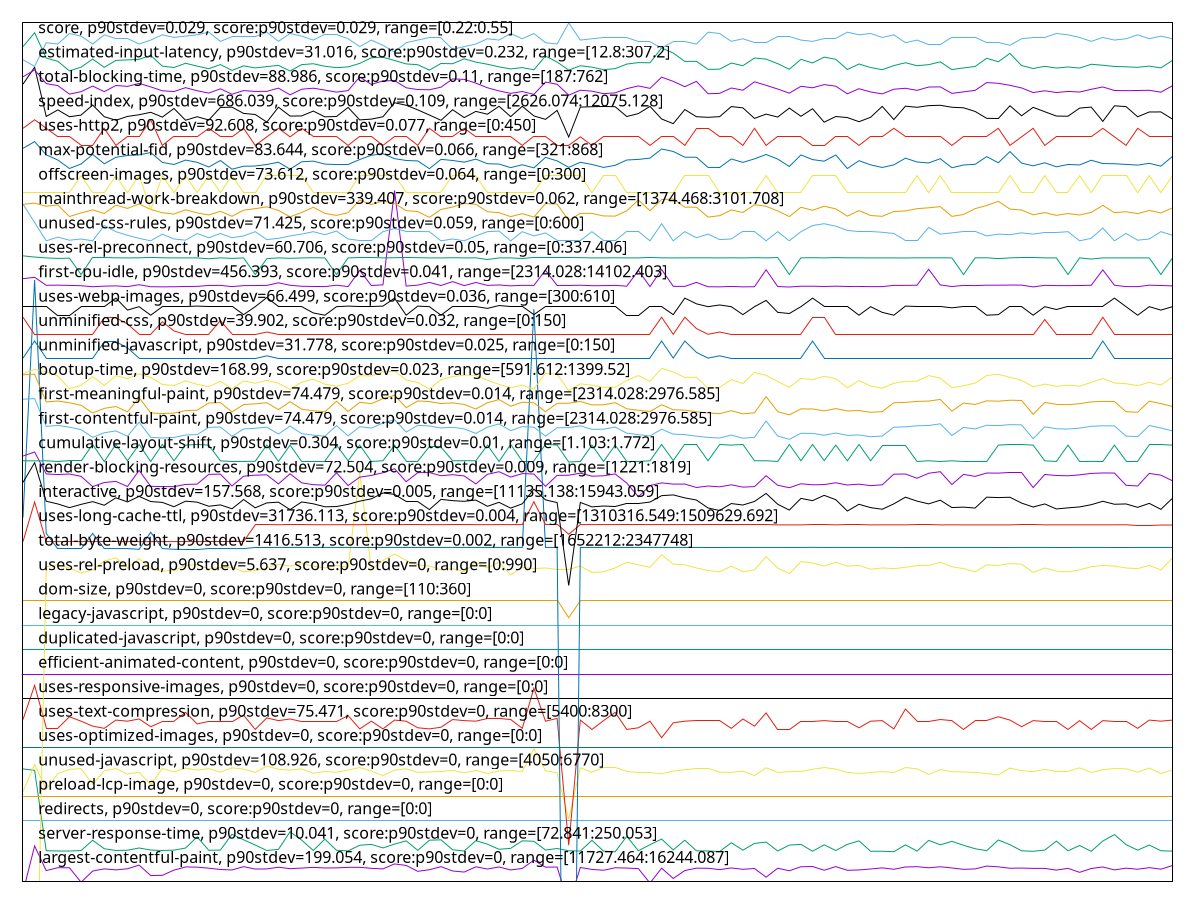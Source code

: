 reset

$largestContentfulPaintP90Stdev199054ScoreP90Stdev0Range1172746416244087 <<EOF
0 -0.4295184755369901
1 1.4567220562750842
2 0.44805130328284637
3 0.5649972333660696
4 0.5617831005578093
5 -0.02937180064121403
6 0.4275552369927933
7 0.5174573090220047
8 0.47563169500311453
9 0.5216247162159151
10 0.6706281993587861
11 0.24267976925050228
12 0.25293500598030505
13 0.46566807005710764
14 0.5959835866892513
15 0.588801879464814
16 0.5453106365655378
17 0.49215911967924963
18 0.47258831383403965
19 0.6080029012914068
20 0.5093362009826032
21 0.5151977845965767
22 0.5846408754573718
23 0.5257422319152534
24 0.5502181453955508
25 0.5787096571905446
26 0.5544869363752314
27 0.5574540129055432
28 0.5803747524720562
29 0.5819891558606809
30 0.5400554880701174
31 0.516130515425635
32 0.7200186445925425
33 0.657885324685572
34 0.41661485931074616
35 0.48193856687615355
36 0.608563980505803
37 0.4307784409818849
38 0.3858291391636124
39 0.60076890137747
40 0.5112446173499547
41 0.5954462526246829
42 0.4718890325116796
43 0.5357698887259552
44 0.8737978376439246
45 0.5867814073342448
46 0.5927224971802119
47 -0.953342883851116
48 0.5739256764995071
49 0.4954311479651716
50 0.45991987620353214
51 0.5626373923526176
52 0.5503080568055605
53 0.5276477134888102
54 -0.0636508058467351
55 0.5476534024150714
56 0.123222989672918
57 0.44847418038927245
58 0.5463895734856514
59 0.5432354705505418
60 0.48614305919170153
61 0.5554175328088018
62 0.49987042378460256
63 0.5320979280851219
64 0.17589666876891474
65 0.5444003168891207
66 0.4405411125925225
67 0.6034721132653535
68 0.6140496437141243
69 0.4611524895989163
70 0.6102789672818867
71 0.4589572638376165
72 0.4730813591921921
73 0.5118096985558918
74 0.5593282789450598
75 0.5003423919872914
76 0.5950967453632234
77 0.6070074725948365
78 0.5608258241806157
79 0.6042226200794678
80 0.554344198676846
81 0.4980043484877781
82 0.5158202276813011
83 0.6326034101084232
84 0.6013395853715684
85 0.5420012563585388
86 0.5505329687303044
87 0.5389941599127956
88 0.5371076210992127
89 0.4659097903463323
90 0.5397089956422869
91 0.3751488909318921
92 0.5321534223678581
93 0.5963328271512749
94 0.47457863762831476
95 0.546669979693128
96 0.5021483573711336
97 0.5673488035970022
98 0.5044726606996806
99 0.6548611530759052
EOF

$serverResponseTimeP90Stdev10041ScoreP90Stdev0Range72841250053 <<EOF
0 4.613123778501629
1 4.553246407357731
2 1.2621753209427096
3 1.2499124353324396
4 1.2470574822762985
5 1.2677511017436296
6 1.6893644376317305
7 1.341654148304273
8 1.2721580762598201
9 1.2808570607396055
10 1.3733843648208472
11 1.2881764705882355
12 1.2705677332822383
13 1.2845167656639205
14 1.3707210193523667
15 1.8290272082774477
16 1.2788260203104045
17 1.287103468097337
18 1.9365957079900364
19 1.708735964744204
20 1.4940588235294119
21 1.269168997892317
22 1.3170134125311364
23 2.037898639586128
24 1.6958790956121865
25 1.2716982180494352
26 1.735522705499138
27 1.2783086798237213
28 1.2547026250239512
29 1.4864903238168234
30 1.5203665453151947
31 1.3751088331097912
32 1.5329168423069557
33 1.6656625790381303
34 1.2747639394520025
35 1.691567924889826
36 1.70793121287603
37 1.2992130676374787
38 1.250161525196398
39 1.673001149645526
40 1.5287397968959575
41 1.3189486491665074
42 1.3592245640927383
43 1.6662757233186434
44 1.646597624065913
45 1.2884638819697263
46 1.3517327074152141
47 1.2583431691895002
48 1.2491268442230317
49 1.688099827553171
50 1.2433019735581532
51 1.2176073960528841
52 1.850525579612953
53 1.2597993868557196
54 1.5067240850737693
55 1.7374196206169767
56 1.2953234336079713
57 1.693254071661238
58 1.2584006514657984
59 1.2499890783675038
60 1.2285098677907647
61 1.587122628856103
62 1.2848999808392414
63 1.5592820463690364
64 1.614867407549339
65 1.2498741138149072
66 1.4910122628856104
67 1.5207305997317495
68 1.2403703774669481
69 1.503351791530945
70 1.2697821421728304
71 1.522493389538226
72 1.6644937727534013
73 1.2393165357348153
74 1.2405811458133744
75 1.2195426326882548
76 1.500554320751102
77 1.245773711438973
78 1.6841718720061316
79 1.5035242383598393
80 1.6436468672159417
81 1.484670051734049
82 1.3418840774094656
83 1.2632866449511404
84 1.7002094270933128
85 1.5097898064763366
86 1.2573468097336655
87 1.2382052117263846
88 1.2878698984479788
89 1.6555840199271892
90 1.2577875071852849
91 1.4758752634604333
92 1.2365957079900365
93 1.658745545123587
94 1.920519831385323
95 1.5131237785016287
96 1.2829072619275728
97 1.4938480551829854
98 1.2599526729258481
99 1.24360854569841
EOF

$redirectsP90Stdev0ScoreP90Stdev0Range00 <<EOF
0 2.5
1 2.5
2 2.5
3 2.5
4 2.5
5 2.5
6 2.5
7 2.5
8 2.5
9 2.5
10 2.5
11 2.5
12 2.5
13 2.5
14 2.5
15 2.5
16 2.5
17 2.5
18 2.5
19 2.5
20 2.5
21 2.5
22 2.5
23 2.5
24 2.5
25 2.5
26 2.5
27 2.5
28 2.5
29 2.5
30 2.5
31 2.5
32 2.5
33 2.5
34 2.5
35 2.5
36 2.5
37 2.5
38 2.5
39 2.5
40 2.5
41 2.5
42 2.5
43 2.5
44 2.5
45 2.5
46 2.5
47 2.5
48 2.5
49 2.5
50 2.5
51 2.5
52 2.5
53 2.5
54 2.5
55 2.5
56 2.5
57 2.5
58 2.5
59 2.5
60 2.5
61 2.5
62 2.5
63 2.5
64 2.5
65 2.5
66 2.5
67 2.5
68 2.5
69 2.5
70 2.5
71 2.5
72 2.5
73 2.5
74 2.5
75 2.5
76 2.5
77 2.5
78 2.5
79 2.5
80 2.5
81 2.5
82 2.5
83 2.5
84 2.5
85 2.5
86 2.5
87 2.5
88 2.5
89 2.5
90 2.5
91 2.5
92 2.5
93 2.5
94 2.5
95 2.5
96 2.5
97 2.5
98 2.5
99 2.5
EOF

$preloadLcpImageP90Stdev0ScoreP90Stdev0Range00 <<EOF
0 3.5
1 3.5
2 3.5
3 3.5
4 3.5
5 3.5
6 3.5
7 3.5
8 3.5
9 3.5
10 3.5
11 3.5
12 3.5
13 3.5
14 3.5
15 3.5
16 3.5
17 3.5
18 3.5
19 3.5
20 3.5
21 3.5
22 3.5
23 3.5
24 3.5
25 3.5
26 3.5
27 3.5
28 3.5
29 3.5
30 3.5
31 3.5
32 3.5
33 3.5
34 3.5
35 3.5
36 3.5
37 3.5
38 3.5
39 3.5
40 3.5
41 3.5
42 3.5
43 3.5
44 3.5
45 3.5
46 3.5
47 3.5
48 3.5
49 3.5
50 3.5
51 3.5
52 3.5
53 3.5
54 3.5
55 3.5
56 3.5
57 3.5
58 3.5
59 3.5
60 3.5
61 3.5
62 3.5
63 3.5
64 3.5
65 3.5
66 3.5
67 3.5
68 3.5
69 3.5
70 3.5
71 3.5
72 3.5
73 3.5
74 3.5
75 3.5
76 3.5
77 3.5
78 3.5
79 3.5
80 3.5
81 3.5
82 3.5
83 3.5
84 3.5
85 3.5
86 3.5
87 3.5
88 3.5
89 3.5
90 3.5
91 3.5
92 3.5
93 3.5
94 3.5
95 3.5
96 3.5
97 3.5
98 3.5
99 3.5
EOF

$unusedJavascriptP90Stdev108926ScoreP90Stdev0Range40506770 <<EOF
0 3.682378787878788
1 4.796015151515151
2 3.7778333333333336
3 4.42480303030303
4 4.5945
5 4.626318181818182
6 3.979348484848485
7 4.5308636363636365
8 4.626318181818182
9 4.4035909090909096
10 4.477833333333334
11 3.968742424242424
12 4.626318181818182
13 4.488439393939394
14 4.647530303030303
15 4.562681818181818
16 4.626318181818182
17 4.477833333333334
18 4.6581363636363635
19 4.605106060606061
20 4.467227272727273
21 4.732378787878788
22 4.5945
23 4.562681818181818
24 4.6157121212121215
25 4.435409090909091
26 4.509651515151515
27 4.477833333333334
28 4.562681818181818
29 4.668742424242424
30 4.520257575757576
31 4.339954545454545
32 4.562681818181818
33 4.6157121212121215
34 4.467227272727273
35 4.488439393939394
36 4.509651515151515
37 4.552075757575758
38 4.456621212121212
39 4.552075757575758
40 4.42480303030303
41 4.5308636363636365
42 4.541469696969697
43 4.509651515151515
44 5.442984848484849
45 4.541469696969697
46 4.446015151515152
47 2.558136363636364
48 4.6581363636363635
49 4.477833333333334
50 4.6581363636363635
51 4.6581363636363635
52 4.509651515151515
53 4.477833333333334
54 4.477833333333334
55 4.414196969696969
56 4.520257575757576
57 4.583893939393939
58 4.647530303030303
59 4.647530303030303
60 4.477833333333334
61 4.467227272727273
62 4.520257575757576
63 4.339954545454545
64 4.6581363636363635
65 4.467227272727273
66 4.499045454545454
67 4.509651515151515
68 4.5945
69 4.668742424242424
70 4.605106060606061
71 4.467227272727273
72 4.42480303030303
73 4.467227272727273
74 4.499045454545454
75 4.467227272727273
76 4.668742424242424
77 4.6157121212121215
78 4.382378787878788
79 4.583893939393939
80 4.499045454545454
81 4.488439393939394
82 4.467227272727273
83 4.42480303030303
84 4.361166666666667
85 4.647530303030303
86 4.541469696969697
87 4.499045454545454
88 4.5945
89 4.509651515151515
90 4.509651515151515
91 4.6581363636363635
92 4.467227272727273
93 4.583893939393939
94 4.626318181818182
95 4.6157121212121215
96 4.477833333333334
97 4.647530303030303
98 4.42480303030303
99 4.573287878787879
EOF

$usesOptimizedImagesP90Stdev0ScoreP90Stdev0Range00 <<EOF
0 5.5
1 5.5
2 5.5
3 5.5
4 5.5
5 5.5
6 5.5
7 5.5
8 5.5
9 5.5
10 5.5
11 5.5
12 5.5
13 5.5
14 5.5
15 5.5
16 5.5
17 5.5
18 5.5
19 5.5
20 5.5
21 5.5
22 5.5
23 5.5
24 5.5
25 5.5
26 5.5
27 5.5
28 5.5
29 5.5
30 5.5
31 5.5
32 5.5
33 5.5
34 5.5
35 5.5
36 5.5
37 5.5
38 5.5
39 5.5
40 5.5
41 5.5
42 5.5
43 5.5
44 5.5
45 5.5
46 5.5
47 5.5
48 5.5
49 5.5
50 5.5
51 5.5
52 5.5
53 5.5
54 5.5
55 5.5
56 5.5
57 5.5
58 5.5
59 5.5
60 5.5
61 5.5
62 5.5
63 5.5
64 5.5
65 5.5
66 5.5
67 5.5
68 5.5
69 5.5
70 5.5
71 5.5
72 5.5
73 5.5
74 5.5
75 5.5
76 5.5
77 5.5
78 5.5
79 5.5
80 5.5
81 5.5
82 5.5
83 5.5
84 5.5
85 5.5
86 5.5
87 5.5
88 5.5
89 5.5
90 5.5
91 5.5
92 5.5
93 5.5
94 5.5
95 5.5
96 5.5
97 5.5
98 5.5
99 5.5
EOF

$usesTextCompressionP90Stdev75471ScoreP90Stdev0Range54008300 <<EOF
0 6.635935483870966
1 8.035935483870965
2 6.252064516129032
3 6.252064516129032
4 6.748838709677418
5 6.568193548387097
6 6.364967741935484
7 6.274645161290323
8 6.613354838709675
9 6.568193548387097
10 6.658516129032257
11 6.342387096774193
12 6.568193548387097
13 6.568193548387097
14 6.92948387096774
15 6.455290322580645
16 6.568193548387097
17 6.568193548387097
18 6.568193548387097
19 6.816580645161288
20 6.229483870967741
21 6.703677419354836
22 6.590774193548388
23 6.658516129032257
24 6.568193548387097
25 6.568193548387097
26 6.568193548387097
27 6.568193548387097
28 6.7940000000000005
29 6.252064516129032
30 6.568193548387097
31 6.252064516129032
32 6.613354838709675
33 6.568193548387097
34 6.2972258064516105
35 6.252064516129032
36 6.3198064516129016
37 6.635935483870966
38 6.590774193548388
39 6.568193548387097
40 6.6810967741935485
41 6.6810967741935485
42 6.635935483870966
43 6.274645161290323
44 7.9230322580645165
45 6.568193548387097
46 6.6810967741935485
47 1.4875483870967727
48 6.613354838709675
49 6.229483870967741
50 6.590774193548388
51 6.92948387096774
52 6.229483870967741
53 6.2972258064516105
54 6.568193548387097
55 5.890774193548385
56 6.500451612903223
57 6.568193548387097
58 6.590774193548388
59 6.590774193548388
60 6.590774193548388
61 6.274645161290323
62 6.658516129032257
63 6.364967741935484
64 6.906903225806449
65 6.229483870967741
66 6.229483870967741
67 6.568193548387097
68 6.568193548387097
69 6.590774193548388
70 6.568193548387097
71 6.568193548387097
72 6.2972258064516105
73 6.568193548387097
74 6.590774193548388
75 6.252064516129032
76 7.064967741935483
77 6.568193548387097
78 6.568193548387097
79 6.635935483870966
80 6.590774193548388
81 6.229483870967741
82 6.590774193548388
83 6.590774193548388
84 6.748838709677418
85 6.613354838709675
86 6.342387096774193
87 6.590774193548388
88 6.568193548387097
89 6.568193548387097
90 6.229483870967741
91 6.590774193548388
92 6.229483870967741
93 6.590774193548388
94 6.568193548387097
95 6.568193548387097
96 6.274645161290323
97 6.613354838709675
98 6.568193548387097
99 6.613354838709675
EOF

$usesResponsiveImagesP90Stdev0ScoreP90Stdev0Range00 <<EOF
0 7.5
1 7.5
2 7.5
3 7.5
4 7.5
5 7.5
6 7.5
7 7.5
8 7.5
9 7.5
10 7.5
11 7.5
12 7.5
13 7.5
14 7.5
15 7.5
16 7.5
17 7.5
18 7.5
19 7.5
20 7.5
21 7.5
22 7.5
23 7.5
24 7.5
25 7.5
26 7.5
27 7.5
28 7.5
29 7.5
30 7.5
31 7.5
32 7.5
33 7.5
34 7.5
35 7.5
36 7.5
37 7.5
38 7.5
39 7.5
40 7.5
41 7.5
42 7.5
43 7.5
44 7.5
45 7.5
46 7.5
47 7.5
48 7.5
49 7.5
50 7.5
51 7.5
52 7.5
53 7.5
54 7.5
55 7.5
56 7.5
57 7.5
58 7.5
59 7.5
60 7.5
61 7.5
62 7.5
63 7.5
64 7.5
65 7.5
66 7.5
67 7.5
68 7.5
69 7.5
70 7.5
71 7.5
72 7.5
73 7.5
74 7.5
75 7.5
76 7.5
77 7.5
78 7.5
79 7.5
80 7.5
81 7.5
82 7.5
83 7.5
84 7.5
85 7.5
86 7.5
87 7.5
88 7.5
89 7.5
90 7.5
91 7.5
92 7.5
93 7.5
94 7.5
95 7.5
96 7.5
97 7.5
98 7.5
99 7.5
EOF

$efficientAnimatedContentP90Stdev0ScoreP90Stdev0Range00 <<EOF
0 8.5
1 8.5
2 8.5
3 8.5
4 8.5
5 8.5
6 8.5
7 8.5
8 8.5
9 8.5
10 8.5
11 8.5
12 8.5
13 8.5
14 8.5
15 8.5
16 8.5
17 8.5
18 8.5
19 8.5
20 8.5
21 8.5
22 8.5
23 8.5
24 8.5
25 8.5
26 8.5
27 8.5
28 8.5
29 8.5
30 8.5
31 8.5
32 8.5
33 8.5
34 8.5
35 8.5
36 8.5
37 8.5
38 8.5
39 8.5
40 8.5
41 8.5
42 8.5
43 8.5
44 8.5
45 8.5
46 8.5
47 8.5
48 8.5
49 8.5
50 8.5
51 8.5
52 8.5
53 8.5
54 8.5
55 8.5
56 8.5
57 8.5
58 8.5
59 8.5
60 8.5
61 8.5
62 8.5
63 8.5
64 8.5
65 8.5
66 8.5
67 8.5
68 8.5
69 8.5
70 8.5
71 8.5
72 8.5
73 8.5
74 8.5
75 8.5
76 8.5
77 8.5
78 8.5
79 8.5
80 8.5
81 8.5
82 8.5
83 8.5
84 8.5
85 8.5
86 8.5
87 8.5
88 8.5
89 8.5
90 8.5
91 8.5
92 8.5
93 8.5
94 8.5
95 8.5
96 8.5
97 8.5
98 8.5
99 8.5
EOF

$duplicatedJavascriptP90Stdev0ScoreP90Stdev0Range00 <<EOF
0 9.5
1 9.5
2 9.5
3 9.5
4 9.5
5 9.5
6 9.5
7 9.5
8 9.5
9 9.5
10 9.5
11 9.5
12 9.5
13 9.5
14 9.5
15 9.5
16 9.5
17 9.5
18 9.5
19 9.5
20 9.5
21 9.5
22 9.5
23 9.5
24 9.5
25 9.5
26 9.5
27 9.5
28 9.5
29 9.5
30 9.5
31 9.5
32 9.5
33 9.5
34 9.5
35 9.5
36 9.5
37 9.5
38 9.5
39 9.5
40 9.5
41 9.5
42 9.5
43 9.5
44 9.5
45 9.5
46 9.5
47 9.5
48 9.5
49 9.5
50 9.5
51 9.5
52 9.5
53 9.5
54 9.5
55 9.5
56 9.5
57 9.5
58 9.5
59 9.5
60 9.5
61 9.5
62 9.5
63 9.5
64 9.5
65 9.5
66 9.5
67 9.5
68 9.5
69 9.5
70 9.5
71 9.5
72 9.5
73 9.5
74 9.5
75 9.5
76 9.5
77 9.5
78 9.5
79 9.5
80 9.5
81 9.5
82 9.5
83 9.5
84 9.5
85 9.5
86 9.5
87 9.5
88 9.5
89 9.5
90 9.5
91 9.5
92 9.5
93 9.5
94 9.5
95 9.5
96 9.5
97 9.5
98 9.5
99 9.5
EOF

$legacyJavascriptP90Stdev0ScoreP90Stdev0Range00 <<EOF
0 10.5
1 10.5
2 10.5
3 10.5
4 10.5
5 10.5
6 10.5
7 10.5
8 10.5
9 10.5
10 10.5
11 10.5
12 10.5
13 10.5
14 10.5
15 10.5
16 10.5
17 10.5
18 10.5
19 10.5
20 10.5
21 10.5
22 10.5
23 10.5
24 10.5
25 10.5
26 10.5
27 10.5
28 10.5
29 10.5
30 10.5
31 10.5
32 10.5
33 10.5
34 10.5
35 10.5
36 10.5
37 10.5
38 10.5
39 10.5
40 10.5
41 10.5
42 10.5
43 10.5
44 10.5
45 10.5
46 10.5
47 10.5
48 10.5
49 10.5
50 10.5
51 10.5
52 10.5
53 10.5
54 10.5
55 10.5
56 10.5
57 10.5
58 10.5
59 10.5
60 10.5
61 10.5
62 10.5
63 10.5
64 10.5
65 10.5
66 10.5
67 10.5
68 10.5
69 10.5
70 10.5
71 10.5
72 10.5
73 10.5
74 10.5
75 10.5
76 10.5
77 10.5
78 10.5
79 10.5
80 10.5
81 10.5
82 10.5
83 10.5
84 10.5
85 10.5
86 10.5
87 10.5
88 10.5
89 10.5
90 10.5
91 10.5
92 10.5
93 10.5
94 10.5
95 10.5
96 10.5
97 10.5
98 10.5
99 10.5
EOF

$domSizeP90Stdev0ScoreP90Stdev0Range110360 <<EOF
0 11.507000000000001
1 11.507000000000001
2 11.507000000000001
3 11.507000000000001
4 11.507000000000001
5 11.507000000000001
6 11.507000000000001
7 11.507000000000001
8 11.507000000000001
9 11.507000000000001
10 11.507000000000001
11 11.507000000000001
12 11.507000000000001
13 11.507000000000001
14 11.507000000000001
15 11.507000000000001
16 11.507000000000001
17 11.507000000000001
18 11.507000000000001
19 11.507000000000001
20 11.507000000000001
21 11.507000000000001
22 11.507000000000001
23 11.507000000000001
24 11.507000000000001
25 11.507000000000001
26 11.507000000000001
27 11.507000000000001
28 11.507000000000001
29 11.507000000000001
30 11.507000000000001
31 11.507000000000001
32 11.507000000000001
33 11.507000000000001
34 11.507000000000001
35 11.507000000000001
36 11.507000000000001
37 11.507000000000001
38 11.507000000000001
39 11.507000000000001
40 11.507000000000001
41 11.507000000000001
42 11.507000000000001
43 11.507000000000001
44 11.507000000000001
45 11.507000000000001
46 11.507000000000001
47 10.807
48 11.507000000000001
49 11.507000000000001
50 11.507000000000001
51 11.507000000000001
52 11.507000000000001
53 11.507000000000001
54 11.507000000000001
55 11.507000000000001
56 11.507000000000001
57 11.507000000000001
58 11.507000000000001
59 11.507000000000001
60 11.507000000000001
61 11.507000000000001
62 11.507000000000001
63 11.507000000000001
64 11.507000000000001
65 11.507000000000001
66 11.507000000000001
67 11.507000000000001
68 11.507000000000001
69 11.507000000000001
70 11.507000000000001
71 11.507000000000001
72 11.507000000000001
73 11.507000000000001
74 11.507000000000001
75 11.507000000000001
76 11.507000000000001
77 11.507000000000001
78 11.507000000000001
79 11.507000000000001
80 11.507000000000001
81 11.507000000000001
82 11.507000000000001
83 11.507000000000001
84 11.507000000000001
85 11.507000000000001
86 11.507000000000001
87 11.507000000000001
88 11.507000000000001
89 11.507000000000001
90 11.507000000000001
91 11.507000000000001
92 11.507000000000001
93 11.507000000000001
94 11.507000000000001
95 11.507000000000001
96 11.507000000000001
97 11.507000000000001
98 11.507000000000001
99 11.507000000000001
EOF

$usesRelPreloadP90Stdev5637ScoreP90Stdev0Range0990 <<EOF
0 -8.907037037037036
1 -8.907037037037036
2 12.896666666666665
3 12.974444444444444
4 12.844814814814814
5 12.637407407407405
6 12.767037037037035
7 13.129999999999999
8 13.259629629629629
9 12.844814814814814
10 13.2337037037037
11 12.818888888888885
12 12.715185185185184
13 12.74111111111111
14 12.948518518518515
15 12.974444444444444
16 12.818888888888885
17 12.844814814814814
18 12.844814814814814
19 12.689259259259256
20 12.74111111111111
21 12.844814814814814
22 13.00037037037037
23 12.92259259259259
24 13.026296296296294
25 12.92259259259259
26 12.844814814814814
27 12.948518518518515
28 12.87074074074074
29 16.759629629629625
30 12.767037037037035
31 13.155925925925924
32 13.415185185185184
33 13.155925925925924
34 12.974444444444444
35 12.92259259259259
36 12.767037037037035
37 12.818888888888885
38 12.689259259259256
39 13.078148148148145
40 12.844814814814814
41 13.078148148148145
42 12.559629629629626
43 12.87074074074074
44 12.818888888888885
45 12.844814814814814
46 12.79296296296296
47 12.79296296296296
48 12.92259259259259
49 12.66333333333333
50 12.689259259259256
51 12.844814814814814
52 13.078148148148145
53 12.974444444444444
54 12.87074074074074
55 13.389259259259259
56 13.00037037037037
57 12.974444444444444
58 12.844814814814814
59 12.74111111111111
60 12.689259259259256
61 12.92259259259259
62 12.689259259259256
63 12.767037037037035
64 13.31148148148148
65 12.844814814814814
66 12.61148148148148
67 13.104074074074074
68 13.05222222222222
69 12.92259259259259
70 13.078148148148145
71 12.92259259259259
72 12.948518518518515
73 12.79296296296296
74 12.844814814814814
75 12.818888888888885
76 12.87074074074074
77 12.948518518518515
78 12.948518518518515
79 13.078148148148145
80 12.896666666666665
81 12.818888888888885
82 12.689259259259256
83 12.974444444444444
84 12.948518518518515
85 13.026296296296294
86 13.00037037037037
87 12.66333333333333
88 12.844814814814814
89 12.715185185185184
90 12.689259259259256
91 12.767037037037035
92 12.896666666666665
93 12.948518518518515
94 12.92259259259259
95 12.844814814814814
96 12.818888888888885
97 12.948518518518515
98 12.767037037037035
99 13.259629629629629
EOF

$totalByteWeightP90Stdev1416513ScoreP90Stdev0002Range16522122347748 <<EOF
0 14.906722264150915
1 24.645061886792433
2 14.261665660377332
3 13.639250566037703
4 13.639250566037703
5 13.639250566037703
6 14.261590188679207
7 13.640307169811308
8 13.640835471698097
9 13.639250566037703
10 13.61042037735848
11 14.311099622641478
12 13.639401509433952
13 13.611175094339586
14 13.611024150943365
15 13.61109962264149
16 13.640910943396193
17 13.639326037735827
18 13.639099622641481
19 13.639326037735827
20 13.686269433962252
21 13.686118490566002
22 13.686571320754695
23 13.687024150943358
24 13.686043018867906
25 13.686873207547137
26 13.686043018867906
27 13.685514716981118
28 13.685741132075435
29 13.686118490566002
30 13.686118490566002
31 13.685892075471685
32 13.68732603773583
33 13.685514716981118
34 13.686043018867906
35 13.68649584905657
36 13.686873207547137
37 13.687627924528272
38 13.686269433962252
39 13.685892075471685
40 13.686118490566002
41 13.68664679245282
42 13.686118490566002
43 13.685967547169781
44 23.44430716981128
45 13.686344905660349
46 13.685967547169781
47 -27.848221132075494
48 13.68649584905657
49 13.686118490566002
50 13.686043018867906
51 13.686118490566002
52 13.686722264150916
53 13.68649584905657
54 13.686118490566002
55 13.687401509433926
56 13.686571320754695
57 13.686948679245262
58 13.686571320754695
59 13.686118490566002
60 13.686118490566002
61 13.686571320754695
62 13.686118490566002
63 13.686043018867906
64 13.686420377358473
65 13.686948679245262
66 13.686420377358473
67 13.687024150943358
68 13.688458113207531
69 13.686344905660349
70 13.687627924528272
71 13.685665660377339
72 13.686344905660349
73 13.686948679245262
74 13.685967547169781
75 13.685439245282993
76 13.685967547169781
77 13.686043018867906
78 13.686571320754695
79 13.686043018867906
80 13.685363773584868
81 13.686873207547137
82 13.68649584905657
83 13.686722264150916
84 13.686269433962252
85 13.686118490566002
86 13.687175094339608
87 13.686118490566002
88 13.686571320754695
89 13.686118490566002
90 13.686118490566002
91 13.686571320754695
92 13.686118490566002
93 13.686571320754695
94 13.68649584905657
95 13.68649584905657
96 13.685741132075435
97 13.686873207547137
98 13.68664679245282
99 13.686043018867906
EOF

$usesLongCacheTtlP90Stdev31736113ScoreP90Stdev0004Range13103165491509629692 <<EOF
0 13.925336731334468
1 15.547179024718748
2 13.925772830605531
3 13.925895384009916
4 13.926652730123523
5 13.926857803490789
6 13.924679808225871
7 13.925182287242773
8 13.925315650778966
9 13.92549764861506
10 13.924719620727307
11 13.924925511787864
12 13.927542715403446
13 13.925835718816288
14 13.926150228138424
15 13.92619722915133
16 13.929476563923902
17 13.929584522781882
18 13.929862854332603
19 13.93010446137973
20 14.616125610639793
21 14.61616397052997
22 14.616368853073501
23 14.616543771070788
24 14.616612550054844
25 14.617212024658574
26 14.61744300169292
27 14.61764297807671
28 14.618165369754433
29 14.61848369658191
30 14.61864367768894
31 14.618682037579118
32 14.618777146532093
33 14.619282784423772
34 14.61928850827681
35 14.619733629634114
36 14.620309633987697
37 14.620648886293989
38 14.620727600343782
39 14.620806425798882
40 14.621165054738519
41 14.621660354634828
42 14.621585849987637
43 14.62203439477709
44 15.55901518949054
45 14.623121820742224
46 14.623200252238647
47 14.227054874914275
48 14.623812277744076
49 14.622800750436681
50 14.623045039552162
51 14.623413517458607
52 14.62247638870569
53 14.622625855811608
54 14.622662618479945
55 14.623027969084935
56 14.623239440526822
57 14.623586234482213
58 14.624120157738107
59 14.624401209521924
60 14.624728018600283
61 14.625182287242772
62 14.624942194938745
63 14.625105594922461
64 14.62535560105778
65 14.609791844002991
66 14.61041331311517
67 14.609854990464411
68 14.610136788970742
69 14.610112136564632
70 14.61078058363245
71 14.610215614591262
72 14.61029850990444
73 14.610426345668245
74 14.611344373418914
75 14.611397915795232
76 14.6113423021058
77 14.609646911110397
78 14.609710359902648
79 14.60978654238464
80 14.612285482730703
81 14.609669487325037
82 14.609935360247684
83 14.610059549038652
84 14.61015315939625
85 14.610503187668359
86 14.611032903977524
87 14.611162138009897
88 14.611488521063182
89 14.611581705395706
90 14.612341488734131
91 14.612428097163468
92 14.61266829781249
93 14.613080897626894
94 14.613277882765576
95 14.614271044803814
96 14.603436945518759
97 14.603558078655047
98 14.603931049750178
99 14.604081760574461
EOF

$interactiveP90Stdev157568ScoreP90Stdev0005Range1113513815943059 <<EOF
0 16.35121829931372
1 17.156780321274923
2 15.57853563414521
3 15.467338749774001
4 15.317133451770655
5 15.449780047843095
6 15.563557620754521
7 15.413832920296858
8 15.718864887915354
9 15.550229013956969
10 15.777443400954168
11 15.565816795289201
12 15.531565722106588
13 15.352951827286699
14 15.581571922883253
15 15.541709520358712
16 15.372116112008438
17 15.429667537365278
18 15.26963221535073
19 15.648835183953874
20 15.309161703405644
21 15.510652668948751
22 15.54026668180751
23 15.236273829883556
24 15.550207049760106
25 15.474157586986433
26 15.351301374779425
27 15.36078514891576
28 15.452238364429355
29 15.582411791934796
30 15.67741531068879
31 15.916934877501038
32 15.860599850284856
33 15.569877556923872
34 15.565098775234542
35 15.235800030779759
36 15.65506883220698
37 15.603086376669538
38 15.575534383530735
39 15.627270003331978
40 15.371834761105735
41 15.533818621156449
42 15.29679042181717
43 15.472998714123273
44 16.07093788973375
45 15.63536747057619
46 15.523662794891749
47 12.128107780555277
48 15.53112120859861
49 15.34761661927679
50 15.383028134193767
51 15.361941459289286
52 15.5042108837825
53 15.50407386903063
54 15.54559456841847
55 15.807046954671568
56 15.838724556121507
57 15.715960384358496
58 15.627724975981325
59 15.302444110681622
60 15.198235501612947
61 15.483942636689772
62 15.423664513179261
63 15.5704167256612
64 15.899232780742022
65 15.454133560844555
66 15.21693487750104
67 15.694367487011984
68 15.603149131517723
69 15.820536109289055
70 15.641223543826039
71 15.177177066390145
72 15.454369937439392
73 15.316531005228073
74 15.249807958808912
75 15.471388006353175
76 15.745762661761821
77 15.58353928737387
78 15.470360918671206
79 15.621432756536587
80 15.319745099369309
81 15.337280006753613
82 15.299591379874515
83 15.745974459374445
84 15.728655690146438
85 15.741982728072777
86 15.503228247451325
87 15.342954979970742
88 15.467994014980476
89 15.261571355101292
90 15.307894578429366
91 15.345592252465742
92 15.436867610280434
93 15.577022719346862
94 15.455245367571578
95 15.467985647667383
96 15.328257794525683
97 15.491227951607042
98 15.246742593657874
99 15.702249495944084
EOF

$renderBlockingResourcesP90Stdev72504ScoreP90Stdev0009Range12211819 <<EOF
0 17.430877192982457
1 17.596666666666664
2 16.697105263157894
3 16.67254385964912
4 16.694035087719296
5 16.598859649122808
6 16.178245614035088
7 16.347105263157893
8 16.390087719298243
9 16.181315789473683
10 16.84140350877193
11 16.190526315789473
12 16.178245614035088
13 16.17517543859649
14 16.267280701754387
15 16.279561403508772
16 16.68175438596491
17 16.687894736842104
18 16.202807017543858
19 16.605
20 16.64798245614035
21 16.660263157894736
22 16.288771929824563
23 16.703245614035087
24 16.331754385964913
25 16.258070175438597
26 16.23657894736842
27 16.74315789473684
28 16.22122807017544
29 16.565087719298244
30 16.635701754385963
31 16.746228070175437
32 16.912017543859648
33 16.37780701754386
34 16.749298245614035
35 16.755438596491228
36 16.623421052631578
37 16.66640350877193
38 16.614210526315787
39 16.288771929824563
40 16.68175438596491
41 16.789210526315788
42 16.568157894736842
43 16.70938596491228
44 16.694035087719296
45 16.190526315789473
46 16.63877192982456
47 16.644912280701753
48 16.72780701754386
49 16.605
50 16.620350877192983
51 16.697105263157894
52 16.322543859649123
53 15.760701754385964
54 16.224298245614033
55 16.331754385964913
56 16.279561403508772
57 16.282631578947367
58 16.14140350877193
59 16.202807017543858
60 16.169035087719298
61 16.2519298245614
62 16.156754385964913
63 16.178245614035088
64 16.623421052631578
65 16.233508771929824
66 16.13219298245614
67 16.29491228070175
68 16.2519298245614
69 16.26114035087719
70 16.334824561403508
71 16.242719298245614
72 16.279561403508772
73 16.21815789473684
74 16.2519298245614
75 16.687894736842104
76 16.694035087719296
77 16.519035087719296
78 16.724736842105262
79 16.789210526315788
80 16.26114035087719
81 16.678684210526313
82 16.59578947368421
83 16.733947368421052
84 16.730877192982454
85 16.767719298245613
86 16.767719298245613
87 16.138333333333332
88 16.67561403508772
89 16.632631578947368
90 16.620350877192983
91 16.660263157894736
92 16.71859649122807
93 16.73701754385965
94 16.733947368421052
95 16.233508771929824
96 16.202807017543858
97 16.71859649122807
98 16.64798245614035
99 16.414649122807017
EOF

$cumulativeLayoutShiftP90Stdev0304ScoreP90Stdev001Range11031772 <<EOF
0 17.235709353189733
1 17.234327080918174
2 17.235709353189733
3 17.20735397641295
4 17.235709353189733
5 17.235709353189733
6 17.905932135278654
7 17.20593213527865
8 17.905932135278654
9 17.235709353189733
10 17.90454986300709
11 17.20593213527865
12 17.905932135278654
13 17.235709353189733
14 17.87753718963913
15 17.905932135278654
16 17.876154917367572
17 17.234327080918174
18 17.20593213527865
19 17.20871778321523
20 17.216362487495733
21 17.88542722086859
22 17.207314407550214
23 17.876154917367572
24 17.208670053274556
25 17.207314407550214
26 17.207287781002996
27 17.87753718963913
28 17.235709353189733
29 17.87753718963913
30 17.20870962213729
31 17.235709353189733
32 17.876154917367572
33 17.207314407550214
34 17.207314407550214
35 17.810216045543033
36 17.810216045543033
37 17.23706499891408
38 17.238634563802588
39 17.23706499891408
40 17.87753718963913
41 17.20593213527865
42 17.905932135278654
43 17.207314407550214
44 17.207287781002996
45 17.909055437510574
46 17.87753718963913
47 17.186171445228542
48 17.207314407550214
49 17.87753718963913
50 17.207287781002996
51 17.876154917367572
52 17.208670053274556
53 17.207314407550214
54 17.235709353189733
55 17.905932135278654
56 17.24525600080572
57 17.905932135278654
58 17.905932135278654
59 17.235709353189733
60 17.90454986300709
61 17.87753718963913
62 17.905932135278654
63 17.237236711291324
64 17.23706499891408
65 17.208670053274556
66 17.90454986300709
67 17.23706499891408
68 17.905932135278654
69 17.2412648215178
70 17.87753718963913
71 17.235709353189733
72 17.905932135278654
73 17.235709353189733
74 17.876154917367572
75 17.876154917367572
76 17.876154917367572
77 17.207314407550214
78 17.235812232232846
79 17.207314407550214
80 17.234327080918174
81 17.20593213527865
82 17.20593213527865
83 17.207314407550214
84 17.877576758501867
85 17.905932135278654
86 17.905932135278654
87 17.876154917367572
88 17.234327080918174
89 17.207287781002996
90 17.87753718963913
91 17.207287781002996
92 17.208670053274556
93 17.207314407550214
94 17.87753718963913
95 17.208670053274556
96 17.208670053274556
97 17.905932135278654
98 17.905932135278654
99 17.876154917367572
EOF

$firstContentfulPaintP90Stdev74479ScoreP90Stdev0014Range23140282976585 <<EOF
0 19.758115016876026
1 19.783152244717602
2 18.646777455106545
3 18.68435718735349
4 18.614702593464784
5 18.50994168691969
6 18.196516006983927
7 18.384067627495256
8 18.459670952044792
9 18.241993430475997
10 18.822567412840147
11 18.197905427271436
12 18.170789727271256
13 18.190278075720265
14 18.29225523785402
15 18.308452986400386
16 18.603596032922166
17 18.61997233140593
18 18.23759506652512
19 18.538464284982943
20 18.568591694913124
21 18.61431531613578
22 18.332948277460137
23 18.6570126416589
24 18.347443514631575
25 18.286654805310512
26 18.244303263116866
27 18.675341924387517
28 18.25390220834299
29 18.633416387255775
30 18.57542160723684
31 18.782393676925206
32 18.92070700871374
33 18.412033325788972
34 18.688299117309466
35 18.661632306940636
36 18.580840975055104
37 18.60851998753384
38 18.54298713093243
39 18.35619371895809
40 18.61526967812512
41 18.74420536601839
42 18.470649258407025
43 18.63538043656717
44 18.613236472147825
45 18.24592152909879
46 18.588865663086686
47 18.593582147700676
48 18.66807770820198
49 18.52438398780687
50 18.52998819253216
51 18.617814643430027
52 18.36607432042349
53 18.306903877084356
54 18.251799845699804
55 18.53223012590106
56 18.326433719532897
57 18.309305499481773
58 18.2438883231215
59 18.19404019834491
60 18.166944616647537
61 18.289033794617275
62 18.158037238080354
63 18.20178574492507
64 18.866944616647537
65 18.24993261572066
66 18.116962956636076
67 18.36155021708008
68 18.3587437138387
69 18.282311766692352
70 18.373349601675567
71 18.278628859885004
72 18.293722616564907
73 18.22178585270169
74 18.249061241730388
75 18.611825676163583
76 18.628340287979135
77 18.668433550682856
78 18.68210268004534
79 18.74965491129086
80 18.27002954282953
81 18.60171484587045
82 18.542544528270707
83 18.691922926602324
84 18.676597809440153
85 18.716902314323335
86 18.706999079767275
87 18.141619445597055
88 18.62694332332807
89 18.54839518220536
90 18.53620361644456
91 18.57460555857929
92 18.648741504417945
93 18.669848118848876
94 18.66424642891144
95 18.24679290308906
96 18.225133035330973
97 18.680110968067584
98 18.579715104534344
99 18.459600537984976
EOF

$firstMeaningfulPaintP90Stdev74479ScoreP90Stdev0014Range23140282976585 <<EOF
0 20.758115016876026
1 20.783152244717602
2 19.646777455106545
3 19.68435718735349
4 19.614702593464784
5 19.50994168691969
6 19.196516006983927
7 19.384067627495256
8 19.459670952044792
9 19.241993430475997
10 19.822567412840147
11 19.197905427271436
12 19.170789727271256
13 19.190278075720265
14 19.29225523785402
15 19.308452986400386
16 19.603596032922166
17 19.61997233140593
18 19.23759506652512
19 19.538464284982943
20 19.568591694913124
21 19.61431531613578
22 19.332948277460137
23 19.6570126416589
24 19.347443514631575
25 19.286654805310512
26 19.244303263116866
27 19.675341924387517
28 19.25390220834299
29 19.633416387255775
30 19.57542160723684
31 19.782393676925206
32 19.92070700871374
33 19.412033325788972
34 19.688299117309466
35 19.661632306940636
36 19.580840975055104
37 19.60851998753384
38 19.54298713093243
39 19.35619371895809
40 19.61526967812512
41 19.74420536601839
42 19.470649258407025
43 19.63538043656717
44 19.613236472147825
45 19.24592152909879
46 19.588865663086686
47 19.593582147700676
48 19.66807770820198
49 19.52438398780687
50 19.52998819253216
51 19.617814643430027
52 19.36607432042349
53 19.306903877084356
54 19.251799845699804
55 19.53223012590106
56 19.326433719532897
57 19.309305499481773
58 19.2438883231215
59 19.19404019834491
60 19.166944616647537
61 19.289033794617275
62 19.158037238080354
63 19.20178574492507
64 19.866944616647537
65 19.24993261572066
66 19.116962956636076
67 19.36155021708008
68 19.3587437138387
69 19.282311766692352
70 19.373349601675567
71 19.278628859885004
72 19.293722616564907
73 19.22178585270169
74 19.249061241730388
75 19.611825676163583
76 19.628340287979135
77 19.668433550682856
78 19.68210268004534
79 19.74965491129086
80 19.27002954282953
81 19.60171484587045
82 19.542544528270707
83 19.691922926602324
84 19.676597809440153
85 19.716902314323335
86 19.706999079767275
87 19.141619445597055
88 19.62694332332807
89 19.54839518220536
90 19.53620361644456
91 19.57460555857929
92 19.648741504417945
93 19.669848118848876
94 19.66424642891144
95 19.24679290308906
96 19.225133035330973
97 19.680110968067584
98 19.579715104534344
99 19.459600537984976
EOF

$bootupTimeP90Stdev16899ScoreP90Stdev0023Range591612139952 <<EOF
0 20.797286763409907
1 20.97682772261716
2 20.878148966309595
3 20.703433418848615
4 20.184377220296497
5 20.326841104779064
6 20.682016084705822
7 20.320800201058823
8 20.7243526754532
9 20.60384075880122
10 20.79671100405382
11 20.651829844179414
12 20.361802492346058
13 20.319973118174282
14 20.510983569316338
15 20.367605781093943
16 20.2646362467279
17 20.49460184477998
18 20.178907506413648
19 20.509018676275712
20 20.412112893223405
21 20.53291725907213
22 20.41459414187703
23 20.15617415088551
24 20.459539927801607
25 20.57757516531866
26 20.373011521715007
27 20.293538452499856
28 20.413182160599
29 20.72165208990202
30 20.711069084594847
31 20.87852823636162
32 20.9156372977172
33 20.548348523719067
34 20.442513901128674
35 20.17347434868039
36 20.559411328489645
37 20.685498057954554
38 20.74269472351148
39 20.735689651345727
40 20.537578168145235
41 20.36799875970207
42 20.229779958090987
43 20.330684070005027
44 20.17852823636162
45 20.822062693796553
46 20.780859343686558
47 20.107252883692695
48 20.386107762306693
49 20.33386445501962
50 20.24530261311191
51 20.253619137144312
52 20.521589422217
53 20.72873027436696
54 20.491604240513354
55 21.03019056198552
56 20.874337987714522
57 20.650701173060728
58 20.66065815430612
59 20.20749898491406
60 20.245691022201335
61 20.555559224226283
62 20.4001544627878
63 20.856928121470865
64 20.73519157380752
65 20.4882502137882
66 20.24497817728427
67 20.608364582313353
68 20.558629940792095
69 20.701221771798238
70 20.595885226746045
71 20.22569937789267
72 20.52446364947875
73 20.299588495257495
74 20.211172877948158
75 20.41087912317464
76 20.49057152928735
77 20.498796662945775
78 20.7259108813296
79 20.624833127704996
80 20.233650340429143
81 20.306346813413498
82 20.418560484107868
83 20.73356939466933
84 20.779474779520726
85 20.65257924524607
86 20.535014668155025
87 20.26312373603849
88 20.376987002983245
89 20.283005711898376
90 20.333416642187103
91 20.29032608085437
92 20.449582946556216
93 20.612161852352326
94 20.42419013114519
95 20.39347839596838
96 20.31513399787191
97 20.449007187200127
98 20.33573795768626
99 20.671775793301087
EOF

$unminifiedJavascriptP90Stdev31778ScoreP90Stdev0025Range0150 <<EOF
0 21.4426
1 22.142599999999998
2 21.4426
3 21.4426
4 21.4426
5 21.4426
6 21.4426
7 22.142599999999998
8 22.142599999999998
9 21.8626
10 21.4426
11 21.4426
12 21.4426
13 21.4426
14 21.4426
15 21.4426
16 21.4426
17 21.4426
18 21.4426
19 21.4426
20 21.4426
21 21.535933333333332
22 21.4426
23 21.4426
24 21.4426
25 21.4426
26 21.4426
27 21.4426
28 21.4426
29 21.4426
30 21.4426
31 21.4426
32 21.4426
33 21.4426
34 21.4426
35 21.4426
36 21.4426
37 21.4426
38 21.4426
39 21.4426
40 21.4426
41 21.4426
42 21.4426
43 21.4426
44 21.4426
45 21.4426
46 21.4426
47 21.4426
48 21.4426
49 21.4426
50 21.4426
51 21.4426
52 21.4426
53 21.4426
54 21.4426
55 22.142599999999998
56 21.4426
57 22.142599999999998
58 21.675933333333333
59 21.4426
60 21.535933333333332
61 21.4426
62 21.4426
63 21.4426
64 21.4426
65 21.4426
66 21.4426
67 21.4426
68 22.142599999999998
69 21.4426
70 21.4426
71 21.4426
72 21.4426
73 21.4426
74 21.4426
75 21.4426
76 21.4426
77 21.4426
78 21.4426
79 21.4426
80 21.4426
81 21.4426
82 21.4426
83 21.4426
84 21.4426
85 21.4426
86 21.4426
87 21.4426
88 21.4426
89 21.4426
90 21.4426
91 21.4426
92 21.4426
93 22.142599999999998
94 21.4426
95 21.4426
96 21.4426
97 21.4426
98 21.4426
99 21.4426
EOF

$unminifiedCssP90Stdev39902ScoreP90Stdev0032Range0150 <<EOF
0 23.1174
1 22.4174
2 22.4174
3 22.4174
4 22.4174
5 22.4174
6 22.4174
7 23.1174
8 23.1174
9 22.837400000000002
10 22.4174
11 22.4174
12 22.930733333333333
13 22.5574
14 22.4174
15 22.4174
16 22.4174
17 22.9774
18 22.4174
19 22.4174
20 22.4174
21 22.510733333333334
22 22.4174
23 22.4174
24 22.4174
25 22.4174
26 22.4174
27 22.4174
28 22.4174
29 22.4174
30 22.4174
31 22.4174
32 22.4174
33 22.4174
34 22.4174
35 22.4174
36 22.4174
37 22.4174
38 22.4174
39 22.4174
40 22.4174
41 22.4174
42 22.4174
43 22.4174
44 22.4174
45 22.4174
46 22.4174
47 22.4174
48 22.4174
49 22.4174
50 22.4174
51 22.4174
52 22.4174
53 22.4174
54 22.4174
55 23.1174
56 22.4174
57 23.1174
58 22.650733333333335
59 22.4174
60 22.510733333333334
61 22.4174
62 22.4174
63 22.4174
64 22.4174
65 22.4174
66 22.4174
67 22.4174
68 23.1174
69 23.1174
70 22.4174
71 22.4174
72 22.4174
73 22.4174
74 22.4174
75 22.4174
76 22.4174
77 22.4174
78 22.4174
79 22.4174
80 22.4174
81 22.4174
82 22.4174
83 22.4174
84 22.4174
85 22.4174
86 22.4174
87 22.4174
88 23.024066666666666
89 22.4174
90 22.4174
91 22.4174
92 22.4174
93 23.1174
94 22.4174
95 22.4174
96 22.4174
97 22.4174
98 22.4174
99 22.4174
EOF

$usesWebpImagesP90Stdev66499ScoreP90Stdev0036Range300610 <<EOF
0 23.5497
1 23.5497
2 23.5497
3 23.1997
4 23.1997
5 23.5497
6 23.5497
7 23.5497
8 23.8997
9 23.4097
10 23.5497
11 23.1997
12 23.5497
13 23.5497
14 23.5497
15 23.573033333333335
16 23.5497
17 23.5497
18 23.5497
19 23.223033333333333
20 23.5497
21 23.923033333333333
22 23.5497
23 23.5497
24 23.5497
25 23.293033333333334
26 23.1997
27 23.5497
28 23.573033333333335
29 23.5497
30 23.5497
31 23.573033333333335
32 23.8997
33 23.1997
34 23.573033333333335
35 23.5497
36 23.1997
37 23.5497
38 23.5497
39 23.5497
40 23.4797
41 23.59636666666667
42 23.5497
43 23.5497
44 23.223033333333333
45 23.5497
46 23.5497
47 23.5497
48 23.5497
49 23.5497
50 23.5497
51 23.5497
52 23.1997
53 23.1997
54 23.5497
55 23.5497
56 23.223033333333333
57 23.8997
58 23.66636666666667
59 23.5497
60 23.6197
61 23.5497
62 23.223033333333333
63 23.5497
64 23.80636666666667
65 23.316366666666667
66 23.2697
67 23.5497
68 23.8997
69 23.5497
70 23.5497
71 23.5497
72 23.1997
73 23.5497
74 23.316366666666667
75 23.1997
76 23.573033333333335
77 23.5497
78 23.5497
79 23.5497
80 23.503033333333335
81 23.5497
82 23.5497
83 23.1997
84 23.223033333333333
85 23.5497
86 23.5497
87 23.1997
88 23.5497
89 23.433033333333334
90 23.5497
91 23.5497
92 23.5497
93 23.5497
94 23.8997
95 23.5497
96 23.1997
97 23.5497
98 23.4097
99 23.5497
EOF

$firstCpuIdleP90Stdev456393ScoreP90Stdev0041Range231402814102403 <<EOF
0 24.69640255853373
1 24.752756702502104
2 24.425931328164534
3 24.43094644358034
4 24.421650852401097
5 24.407670230241905
6 24.365842737996182
7 24.390872001565835
8 24.400961466704732
9 24.371911821355464
10 24.449390966492462
11 24.36602815983626
12 24.362409497409725
13 24.36501026944538
14 24.37861939349439
15 24.38078102620381
16 24.42016865229845
17 24.42235411297284
18 24.37132484796488
19 24.411476646964246
20 24.415497230106944
21 24.421599169209472
22 24.527385768927708
23 24.427297241086027
24 24.385984416103387
25 24.377872000846683
26 24.372220074676935
27 24.429743332712462
28 24.373501079497906
29 25.034011597243147
30 24.416408700107798
31 24.444029674374317
32 28.311465284333064
33 24.394604098529832
34 24.43147250463794
35 24.542477932092215
36 24.417131929185395
37 24.577006666963914
38 24.412080232809284
39 24.541244918806328
40 24.42172653136026
41 24.43893334251453
42 24.40242655094522
43 24.42441036566817
44 24.421455194604235
45 25.041908386197136
46 24.418202845188464
47 24.418832272629313
48 24.428773903703856
49 24.409597593783058
50 24.410345489838473
51 24.422066163762363
52 24.388470746786158
53 25.032163755340015
54 24.373220513600515
55 25.071670856864646
56 24.383180602957783
57 24.38089479634641
58 24.5439824499367
59 24.365512334735442
60 24.36189635715003
61 24.378189483309516
62 24.360707643742675
63 24.366545998567922
64 25.06189635715003
65 24.37297132678376
66 24.355226171423748
67 24.38786699313855
68 24.387492457801848
69 24.377292410769183
70 24.389441652457382
71 24.376800917041045
72 24.37881521909382
73 24.36921506624965
74 24.372855039602605
75 24.421266920120463
76 24.423470839077574
77 24.428821391831224
78 25.082407200911693
79 24.439660598853813
80 24.375653315263392
81 24.419917602873163
82 24.41202116630457
83 24.43195611164528
84 24.429910933919587
85 24.435289677505033
86 24.433968064462075
87 24.35851664558347
88 24.42328441042207
89 24.41280195166375
90 24.41117495472327
91 24.416299796239734
92 24.426193435779197
93 25.05806341084134
94 24.428262609272434
95 24.372552323765948
96 24.369661756691546
97 24.430379774300746
98 24.41698167876403
99 24.400952069760802
EOF

$usesRelPreconnectP90Stdev60706ScoreP90Stdev005Range0337406 <<EOF
0 25.631654803688065
1 25.582769081998507
2 25.546961878059662
3 25.52834630376538
4 25.536651888355845
5 24.866611398660854
6 25.547052575131442
7 25.5470707145458
8 25.55009092703608
9 25.547701059194672
10 25.55079382934238
11 25.56768615896145
12 25.552771025507187
13 25.54683943701276
14 25.548453844890446
15 25.54683943701276
16 25.51298221975391
17 25.548286055307653
18 25.529083218122313
19 25.54683943701276
20 24.866611398660854
21 25.515952549806162
22 25.548789424056036
23 25.530672683708442
24 25.54683943701276
25 25.553886599490085
26 25.54683943701276
27 24.866611398660854
28 25.547315596639606
29 25.54683943701276
30 25.54683943701276
31 25.54879849376321
32 25.554249387777205
33 25.565650009699983
34 25.556729952690397
35 25.547143272203222
36 25.547224899567826
37 25.55487519757249
38 25.548367682672257
39 25.549787091845616
40 25.482954686645066
41 25.547633036390835
42 25.546871180987882
43 25.523870404406118
44 25.546848506719936
45 25.546853041573527
46 25.54683943701276
47 25.54683943701276
48 25.558952030949012
49 25.54683943701276
50 25.547637571244426
51 25.552272191612396
52 25.54683943701276
53 25.54853547225505
54 25.566611398660854
55 25.550585226077285
56 25.548159079407164
57 25.54863523903401
58 25.55125184955487
59 25.5507439459529
60 25.54683943701276
61 25.55091627038928
62 25.54683943701276
63 25.555773098583114
64 25.548608029912472
65 25.561641199127298
66 24.866611398660854
67 25.550122671011206
68 25.555369496613693
69 25.54771466375544
70 25.559641328694543
71 25.549383489876195
72 25.549183956318277
73 25.548812098323978
74 25.54683943701276
75 25.547537804465467
76 25.54447904705171
77 25.551410569430484
78 25.55064417917394
79 25.55027232117964
80 25.54844024032968
81 24.866611398660854
82 25.548512797987105
83 25.551972891275522
84 25.5189432841393
85 25.548199893089464
86 25.54683943701276
87 25.54683943701276
88 25.548553611669405
89 25.54683943701276
90 24.866611398660854
91 25.5478552442167
92 25.500982998653754
93 25.547923267020533
94 25.54683943701276
95 25.548830237738336
96 25.548340473550724
97 25.547197690446293
98 24.866611398660854
99 25.547134202496046
EOF

$unusedCssRulesP90Stdev71425ScoreP90Stdev0059Range0600 <<EOF
0 27.748
1 26.998
2 26.248
3 26.398
4 26.273
5 26.323
6 26.248
7 26.873
8 26.623
9 26.473000000000003
10 26.348000000000003
11 26.248
12 26.523
13 26.323
14 26.273
15 26.548000000000002
16 26.373
17 26.548000000000002
18 26.373
19 26.448
20 26.623
21 26.298000000000002
22 26.348000000000003
23 26.448
24 26.523
25 26.623
26 26.498
27 26.648
28 26.323
29 26.248
30 26.248
31 26.623
32 26.748
33 26.648
34 26.648
35 26.623
36 26.248
37 26.323
38 26.248
39 26.448
40 26.623
41 26.648
42 26.248
43 26.623
44 26.448
45 26.573
46 26.248
47 26.248
48 26.248
49 26.623
50 26.248
51 26.248
52 26.623
53 26.623
54 26.248
55 26.948
56 26.248
57 26.623
58 26.373
59 26.523
60 26.298000000000002
61 26.323
62 26.623
63 26.623
64 26.248
65 26.623
66 26.248
67 26.623
68 26.873
69 26.948
70 26.848000000000003
71 26.673000000000002
72 26.623
73 26.623
74 26.598000000000003
75 26.548000000000002
76 26.248
77 26.248
78 26.798000000000002
79 26.523
80 26.573
81 26.623
82 26.623
83 26.448
84 26.523
85 26.498
86 26.573
87 26.523
88 26.573
89 26.573
90 26.623
91 26.248
92 26.348000000000003
93 26.773
94 26.248
95 26.548000000000002
96 26.273
97 26.323
98 26.623
99 26.473000000000003
EOF

$mainthreadWorkBreakdownP90Stdev339407ScoreP90Stdev0062Range13744683101708 <<EOF
0 27.741979366685733
1 27.79132771886596
2 27.664943535589092
3 27.71707008110764
4 27.242699215323913
5 27.39058410994265
6 27.51644879365219
7 27.365286739707543
8 27.710228292339508
9 27.574737466449598
10 27.7588702893768
11 27.5314834807351
12 27.399130185828895
13 27.3421330751969
14 27.517118188351592
15 27.39251837315381
16 27.306228057670022
17 27.455445581613645
18 27.252955738402193
19 27.5039664305305
20 27.5660086417037
21 27.639052744899605
22 27.492428612076676
23 27.228966357196285
24 27.408374403426173
25 27.621593042049835
26 27.372060767662546
27 27.28957327114592
28 27.401399146389757
29 27.92148186738241
30 27.73324643522389
31 27.882211396136753
32 27.78031145333744
33 27.484024217890614
34 27.445299939865944
35 27.207079614555372
36 27.533879749490325
37 27.631566201727754
38 27.7772622167466
39 27.74419493993928
40 27.44103716871269
41 27.402031580645634
42 27.23922698699051
43 27.362153315439784
44 27.219952115692053
45 27.772929631422244
46 27.752617814347104
47 27.074486076766252
48 27.37234618442088
49 27.370982754726388
50 27.26661878235872
51 27.259542910781594
52 27.478463724498024
53 27.919952115692052
54 27.482915404584855
55 27.937637687918922
56 27.961146583359003
57 27.626820891450695
58 27.624194646602426
59 27.2193566418797
60 27.277452299027587
61 27.51125585133688
62 27.408321016118858
63 27.72535332717326
64 27.66417763306493
65 27.469749273257946
66 27.241056528945013
67 27.62424187383582
68 27.498046599492525
69 27.665475355304267
70 27.556199750663673
71 27.258004945659348
72 27.486057042284504
73 27.28407437849254
74 27.251350012466816
75 27.446098696117687
76 27.47234882445256
77 27.5638361889676
78 27.601408533169064
79 27.647578287206112
80 27.248865449318725
81 27.324318141417695
82 27.565517889148
83 27.696602208826505
84 27.865971387923324
85 27.548477071324854
86 27.509005370997784
87 27.31243330546633
88 27.40482620084774
89 27.29030426658453
90 27.36373645443745
91 27.305092550710608
92 27.41233943767325
93 27.70054876285182
94 27.40139093295786
95 27.439174773030608
96 27.361861738607526
97 27.49132801220281
98 27.391031741980903
99 27.59550512899488
EOF

$offscreenImagesP90Stdev73612ScoreP90Stdev0064Range0300 <<EOF
0 28.22
1 28.22
2 28.22
3 28.22
4 28.22
5 28.919999999999998
6 28.22
7 28.22
8 28.919999999999998
9 28.22
10 28.919999999999998
11 27.52
12 28.919999999999998
13 28.22
14 28.919999999999998
15 28.22
16 28.919999999999998
17 28.22
18 28.919999999999998
19 28.22
20 28.22
21 28.919999999999998
22 28.919999999999998
23 28.919999999999998
24 28.919999999999998
25 28.22
26 28.22
27 28.22
28 28.22
29 28.919999999999998
30 28.919999999999998
31 28.919999999999998
32 28.919999999999998
33 28.22
34 28.22
35 28.22
36 28.22
37 28.919999999999998
38 28.919999999999998
39 28.919999999999998
40 28.22
41 28.22
42 28.22
43 28.22
44 28.22
45 28.919999999999998
46 28.919999999999998
47 28.919999999999998
48 28.919999999999998
49 28.22
50 28.919999999999998
51 28.919999999999998
52 28.22
53 28.22
54 28.22
55 28.22
56 28.22
57 28.919999999999998
58 28.919999999999998
59 28.919999999999998
60 28.22
61 28.22
62 28.22
63 28.22
64 28.919999999999998
65 28.22
66 28.22
67 28.22
68 28.919999999999998
69 28.919999999999998
70 28.919999999999998
71 28.22
72 28.22
73 28.22
74 28.22
75 28.22
76 28.22
77 28.919999999999998
78 28.22
79 28.919999999999998
80 28.22
81 28.22
82 28.22
83 28.22
84 28.22
85 28.919999999999998
86 28.22
87 28.22
88 28.919999999999998
89 28.22
90 28.22
91 28.919999999999998
92 28.22
93 28.919999999999998
94 28.919999999999998
95 28.919999999999998
96 28.22
97 28.919999999999998
98 28.22
99 28.919999999999998
EOF

$maxPotentialFidP90Stdev83644ScoreP90Stdev0066Range321868 <<EOF
0 30.036873156342185
1 30.311504424778775
2 29.77050147492626
3 29.557817109144544
4 29.210914454277283
5 29.39262536873156
6 29.789085545722713
7 29.402949852507373
8 29.669321533923306
9 29.743657817109145
10 29.770501474926256
11 29.863421828908557
12 29.460766961651917
13 29.374041297935104
14 29.555752212389383
15 29.46283185840708
16 29.27079646017699
17 29.53716814159292
18 29.182005899705015
19 29.301769911504422
20 29.312094395280234
21 29.374041297935104
22 29.466961651917405
23 29.182005899705015
24 29.485545722713866
25 29.512389380530973
26 29.3905604719764
27 29.37197640117994
28 29.374041297935104
29 29.578466076696166
30 29.751917404129795
31 29.81799410029499
32 29.613569321533927
33 29.539233038348083
34 29.520648967551622
35 29.202654867256637
36 29.58466076696165
37 29.539233038348083
38 29.46902654867257
39 29.594985250737466
40 29.405014749262534
41 29.39262536873156
42 29.246017699115043
43 29.36371681415929
44 29.23569321533923
45 29.667256637168144
46 29.522713864306784
47 29.256342182890855
48 29.464896755162243
49 29.376106194690266
50 29.25427728613569
51 29.341002949852506
52 29.55781710914454
53 29.58259587020649
54 29.63628318584071
55 30.010029498525075
56 29.90884955752212
57 29.673451327433632
58 29.671386430678467
59 29.254277286135693
60 29.25221238938053
61 29.601179941002954
62 29.460766961651917
63 29.605309734513277
64 29.78495575221239
65 29.594985250737462
66 29.293510324483776
67 29.766371681415933
68 29.57433628318584
69 29.51032448377581
70 29.764306784660768
71 29.20884955752212
72 29.528908554572272
73 29.359587020648966
74 29.25221238938053
75 29.359587020648966
76 29.634218289085545
77 29.477286135693216
78 29.43598820058997
79 29.61150442477876
80 29.239823008849555
81 29.353392330383482
82 29.38230088495575
83 29.696165191740416
84 29.446312684365783
85 29.90265486725664
86 29.431858407079645
87 29.320353982300883
88 29.44424778761062
89 29.279056047197642
90 29.376106194690266
91 29.355457227138643
92 29.549557522123894
93 29.413274336283184
94 29.405014749262538
95 29.378171091445427
96 29.349262536873155
97 29.421533923303834
98 29.30589970501475
99 29.70648967551622
EOF

$usesHttp2P90Stdev92608ScoreP90Stdev0077Range0450 <<EOF
0 30.857
1 31.207
2 30.857
3 30.507
4 30.507
5 30.157
6 30.157
7 30.857
8 30.157
9 30.507
10 30.507
11 31.207
12 30.157
13 30.507
14 30.507
15 30.507
16 30.857
17 30.507
18 30.507
19 30.857
20 30.157
21 30.507
22 30.857
23 30.507
24 30.857
25 30.507
26 30.507
27 30.507
28 30.157
29 30.507
30 30.507
31 30.157
32 30.507
33 30.507
34 30.157
35 30.857
36 30.507
37 30.507
38 30.857
39 30.507
40 30.507
41 30.507
42 30.507
43 30.157
44 30.507
45 30.507
46 30.157
47 30.157
48 30.507
49 30.157
50 30.507
51 30.507
52 30.507
53 30.507
54 30.157
55 30.507
56 30.507
57 30.157
58 30.857
59 30.857
60 30.507
61 30.507
62 30.157
63 30.857
64 30.157
65 30.507
66 30.507
67 30.507
68 30.157
69 30.157
70 30.507
71 30.507
72 30.157
73 30.507
74 30.507
75 30.857
76 30.507
77 30.507
78 30.507
79 30.507
80 30.157
81 30.507
82 30.507
83 30.507
84 30.857
85 30.157
86 30.507
87 30.857
88 30.157
89 30.507
90 30.507
91 30.507
92 30.507
93 30.857
94 30.507
95 30.157
96 30.857
97 30.507
98 30.507
99 30.507
EOF

$speedIndexP90Stdev686039ScoreP90Stdev0109Range262607412075128 <<EOF
0 32.66546398159299
1 33.358936728352205
2 31.3425932765186
3 31.610894308200677
4 31.330480242331696
5 31.398873147241815
6 31.811149019700835
7 31.332525898334023
8 31.188331080990835
9 31.343348527454026
10 31.412334768175267
11 31.51291824936097
12 31.314722711916257
13 31.66944366229617
14 31.187372608530914
15 31.331989187006027
16 31.196616526672948
17 31.71097649796803
18 31.722900187624752
19 31.46767047103194
20 31.423094469687435
21 31.111149019700836
22 31.722479583170106
23 31.35842661782394
24 31.363999699018862
25 31.561884394875996
26 31.326692339961376
27 31.340970045093837
28 31.71245699104922
29 31.201151444386635
30 31.23353513431958
31 31.328696943980656
32 31.903994717651848
33 31.802500485259255
34 31.611109155738532
35 31.402129569136143
36 31.18390263760446
37 31.617831058801706
38 31.295861960662666
39 31.54994422120996
40 31.434033688458904
41 31.75889502763884
42 31.334416281577784
43 31.758981624867786
44 31.364824028447835
45 31.223729539900997
46 31.590482635430813
47 30.499047395421282
48 31.725750156420197
49 31.741240895304063
50 31.751070785872514
51 31.742113597896225
52 31.34084951748015
53 31.460836704771427
54 31.755672245596667
55 31.239022963234863
56 31.046678980502232
57 31.62530012945919
58 31.331229565340205
59 31.307653668957528
60 31.334257567352328
61 31.7474657480758
62 31.69435292014557
63 31.26278337577688
64 31.43814226222298
65 31.317796215818518
66 31.68478111276068
67 31.34841279185289
68 31.65809423578919
69 31.10839789996478
70 31.339709340617528
71 31.29728448788038
72 31.128052205528295
73 31.308384519523756
74 31.755567761082425
75 31.21541068752176
76 31.764519130885652
77 31.717213992945947
78 31.786466513004264
79 31.800409188413255
80 31.719327017853978
81 31.697922339956282
82 31.54837927486997
83 31.265658237052318
84 31.258079929098557
85 31.780916037323937
86 31.37086764920027
87 31.71651879420438
88 31.536209701179324
89 31.35878088631889
90 31.35206789195405
91 31.684462594731613
92 31.72624023241478
93 31.141659192055037
94 31.77888242991772
95 31.74523998774323
96 31.329971958272022
97 31.52658223584554
98 31.52808473729619
99 31.2334659125354
EOF

$totalBlockingTimeP90Stdev88986ScoreP90Stdev011Range187762 <<EOF
0 32.968091259640104
1 33.249710796915174
2 32.68917095115682
3 32.604595115681235
4 32.257294344473
5 32.356266066838046
6 32.5875
7 32.358965295629815
8 32.611793059125965
9 32.57490359897172
10 32.69726863753213
11 32.554209511568125
12 32.39495501285347
13 32.362564267352184
14 32.521818766066836
15 32.39585475578406
16 32.2995822622108
17 32.475032133676095
18 32.25189588688946
19 32.4021529562982
20 32.36796272493573
21 32.370661953727506
22 32.503823907455015
23 32.22850257069408
24 32.45793701799486
25 32.500224935732646
26 32.4228470437018
27 32.3400706940874
28 32.40035347043702
29 32.96179305912597
30 32.654980719794345
31 32.79803984575835
32 32.81153598971723
33 32.51732005141388
34 32.44444087403599
35 32.435443444730076
36 32.54161311053984
37 32.88081619537275
38 32.86192159383034
39 32.708965295629824
40 32.51821979434447
41 32.38865681233933
42 32.28788560411311
43 32.363464010282776
44 32.24829691516709
45 32.75305269922879
46 32.66127892030848
47 32.215006426735215
48 32.41654884318766
49 32.37965938303342
50 32.276188946015424
51 32.308579691516705
52 32.48223007712082
53 32.59379820051414
54 32.493026992287916
55 32.95189588688946
56 32.78094473007712
57 32.561407455012855
58 32.78004498714653
59 32.272589974293055
60 32.28968508997429
61 32.50832262210797
62 32.41834832904884
63 32.762949871465295
64 32.6180912596401
65 32.46603470437018
66 32.29688303341902
67 32.57850257069409
68 32.51642030848329
69 32.647782776349615
70 32.58120179948586
71 32.27079048843188
72 32.478631105398456
73 32.34546915167095
74 32.26629177377892
75 32.45793701799486
76 32.49752570694087
77 32.41115038560412
78 32.54791131105399
79 32.554209511568125
80 32.28788560411311
81 32.34996786632391
82 32.41115038560411
83 32.72965938303342
84 32.70176735218509
85 32.6180912596401
86 32.511021850899745
87 32.32117609254499
88 32.394955012853465
89 32.32297557840617
90 32.36796272493573
91 32.341870179948586
92 32.45523778920308
93 32.550610539845756
94 32.406651670951156
95 32.398553984575834
96 32.405751928020564
97 32.41564910025707
98 32.33647172236504
99 32.60279562982005
EOF

$estimatedInputLatencyP90Stdev31016ScoreP90Stdev0232Range1283072 <<EOF
0 34.204369604863224
1 34.77032705167176
2 33.736284498480245
3 33.601532725430594
4 33.210327051671726
5 33.360752583586624
6 33.69373130699088
7 33.3547242147923
8 33.63841215805471
9 33.65968875379939
10 33.680965349544074
11 33.84692279635259
12 33.40295116514691
13 33.34763201621074
14 33.52068166160081
15 33.40436960486322
16 33.299050455927045
17 33.46819939209726
18 33.22990151975684
19 33.416071732522795
20 33.33061073961499
21 33.38613252279635
22 33.43557527862208
23 33.20436960486322
24 33.46500790273556
25 33.50224194528875
26 33.40011428571428
27 33.341603647416406
28 33.37174549138804
29 33.51642634245187
30 33.746922796352585
31 33.76890861195542
32 33.635575278622085
33 33.49514974670719
34 33.46252563323201
35 33.24160364741641
36 33.51217102330293
37 33.50224194528875
38 33.704369604863224
39 33.57032705167173
40 33.48096534954407
41 33.37458237082066
42 33.290539817629174
43 33.34479513677811
44 33.25330577507598
45 33.8192632218845
46 33.57139088145897
47 33.24053981762918
48 33.42139088145896
49 33.36181641337386
50 33.25862492401215
51 33.301178115501514
52 33.48805754812563
53 33.54905045592705
54 33.540539817629174
55 34.14905045592705
56 33.94053981762917
57 33.59585896656535
58 33.601532725430594
59 33.27139088145896
60 33.279901519756834
61 33.5320291793313
62 33.42139088145896
63 33.736284498480245
64 33.691603647416414
65 33.50507882472137
66 33.275646200607895
67 33.683093009118544
68 33.533447619047614
69 33.7724547112462
70 33.685220668693006
71 33.265007902735555
72 33.49231286727456
73 33.345858966565345
74 33.25756109422492
75 33.426710030395135
76 33.5433766970618
77 33.42139088145896
78 33.46394407294832
79 33.580256129685914
80 33.26181641337386
81 33.33061073961499
82 33.38876676798378
83 33.727773860182374
84 33.58309300911854
85 33.92777386018237
86 33.42777386018237
87 33.30649726443769
88 33.39727740628166
89 33.324582370820664
90 33.369263221884495
91 33.32493698074974
92 33.48096534954407
93 33.44011428571428
94 33.3901852077001
95 33.37741925025329
96 33.35543343465045
97 33.40578804457953
98 33.331178115501515
99 33.641249037487334
EOF

$scoreP90Stdev0029ScoreP90Stdev0029Range022055 <<EOF
0 33.66430769230769
1 33.39507692307692
2 34.36430769230769
3 34.31046153846154
4 34.74123076923077
5 34.63353846153846
6 34.31046153846154
7 34.687384615384616
8 34.52584615384615
9 34.52584615384615
10 34.31046153846154
11 34.472
12 34.687384615384616
13 34.579692307692305
14 34.63353846153846
15 34.687384615384616
16 34.79507692307692
17 34.41815384615384
18 34.63353846153846
19 34.63353846153846
20 34.63353846153846
21 34.79507692307692
22 34.41815384615384
23 34.74123076923077
24 34.63353846153846
25 34.472
26 34.687384615384616
27 34.687384615384616
28 34.52584615384615
29 34.20276923076923
30 34.472
31 34.25661538461539
32 33.98738461538461
33 34.36430769230769
34 34.472
35 34.579692307692305
36 34.579692307692305
37 34.095076923076924
38 34.20276923076923
39 34.31046153846154
40 34.52584615384615
41 34.472
42 34.74123076923077
43 34.52584615384615
44 34.74123076923077
45 34.36430769230769
46 34.31046153846154
47 35.172
48 34.472
49 34.52584615384615
50 34.579692307692305
51 34.579692307692305
52 34.579692307692305
53 34.41815384615384
54 34.41815384615384
55 34.148923076923076
56 34.41815384615384
57 34.41815384615384
58 34.31046153846154
59 34.79507692307692
60 34.74123076923077
61 34.41815384615384
62 34.52584615384615
63 34.36430769230769
64 34.36430769230769
65 34.63353846153846
66 34.63353846153846
67 34.472
68 34.41815384615384
69 34.52584615384615
70 34.52584615384615
71 34.79507692307692
72 34.687384615384616
73 34.74123076923077
74 34.579692307692305
75 34.687384615384616
76 34.36430769230769
77 34.472
78 34.31046153846154
79 34.31046153846154
80 34.579692307692305
81 34.579692307692305
82 34.579692307692305
83 34.36430769230769
84 34.36430769230769
85 34.25661538461539
86 34.52584615384615
87 34.579692307692305
88 34.579692307692305
89 34.74123076923077
90 34.687384615384616
91 34.579692307692305
92 34.41815384615384
93 34.579692307692305
94 34.472
95 34.52584615384615
96 34.687384615384616
97 34.52584615384615
98 34.63353846153846
99 34.52584615384615
EOF

unset key
unset tics
set xrange [0:99]
set yrange [0:35.2]

set label "largest-contentful-paint, p90stdev=199.054, score:p90stdev=0, range=[11727.464:16244.087]" at character 4.2, first 1 left front
set label "server-response-time, p90stdev=10.041, score:p90stdev=0, range=[72.841:250.053]" at character 4.2, first 2 left front
set label "redirects, p90stdev=0, score:p90stdev=0, range=[0:0]" at character 4.2, first 3 left front
set label "preload-lcp-image, p90stdev=0, score:p90stdev=0, range=[0:0]" at character 4.2, first 4 left front
set label "unused-javascript, p90stdev=108.926, score:p90stdev=0, range=[4050:6770]" at character 4.2, first 5 left front
set label "uses-optimized-images, p90stdev=0, score:p90stdev=0, range=[0:0]" at character 4.2, first 6 left front
set label "uses-text-compression, p90stdev=75.471, score:p90stdev=0, range=[5400:8300]" at character 4.2, first 7 left front
set label "uses-responsive-images, p90stdev=0, score:p90stdev=0, range=[0:0]" at character 4.2, first 8 left front
set label "efficient-animated-content, p90stdev=0, score:p90stdev=0, range=[0:0]" at character 4.2, first 9 left front
set label "duplicated-javascript, p90stdev=0, score:p90stdev=0, range=[0:0]" at character 4.2, first 10 left front
set label "legacy-javascript, p90stdev=0, score:p90stdev=0, range=[0:0]" at character 4.2, first 11 left front
set label "dom-size, p90stdev=0, score:p90stdev=0, range=[110:360]" at character 4.2, first 12 left front
set label "uses-rel-preload, p90stdev=5.637, score:p90stdev=0, range=[0:990]" at character 4.2, first 13 left front
set label "total-byte-weight, p90stdev=1416.513, score:p90stdev=0.002, range=[1652212:2347748]" at character 4.2, first 14 left front
set label "uses-long-cache-ttl, p90stdev=31736.113, score:p90stdev=0.004, range=[1310316.549:1509629.692]" at character 4.2, first 15 left front
set label "interactive, p90stdev=157.568, score:p90stdev=0.005, range=[11135.138:15943.059]" at character 4.2, first 16 left front
set label "render-blocking-resources, p90stdev=72.504, score:p90stdev=0.009, range=[1221:1819]" at character 4.2, first 17 left front
set label "cumulative-layout-shift, p90stdev=0.304, score:p90stdev=0.01, range=[1.103:1.772]" at character 4.2, first 18 left front
set label "first-contentful-paint, p90stdev=74.479, score:p90stdev=0.014, range=[2314.028:2976.585]" at character 4.2, first 19 left front
set label "first-meaningful-paint, p90stdev=74.479, score:p90stdev=0.014, range=[2314.028:2976.585]" at character 4.2, first 20 left front
set label "bootup-time, p90stdev=168.99, score:p90stdev=0.023, range=[591.612:1399.52]" at character 4.2, first 21 left front
set label "unminified-javascript, p90stdev=31.778, score:p90stdev=0.025, range=[0:150]" at character 4.2, first 22 left front
set label "unminified-css, p90stdev=39.902, score:p90stdev=0.032, range=[0:150]" at character 4.2, first 23 left front
set label "uses-webp-images, p90stdev=66.499, score:p90stdev=0.036, range=[300:610]" at character 4.2, first 24 left front
set label "first-cpu-idle, p90stdev=456.393, score:p90stdev=0.041, range=[2314.028:14102.403]" at character 4.2, first 25 left front
set label "uses-rel-preconnect, p90stdev=60.706, score:p90stdev=0.05, range=[0:337.406]" at character 4.2, first 26 left front
set label "unused-css-rules, p90stdev=71.425, score:p90stdev=0.059, range=[0:600]" at character 4.2, first 27 left front
set label "mainthread-work-breakdown, p90stdev=339.407, score:p90stdev=0.062, range=[1374.468:3101.708]" at character 4.2, first 28 left front
set label "offscreen-images, p90stdev=73.612, score:p90stdev=0.064, range=[0:300]" at character 4.2, first 29 left front
set label "max-potential-fid, p90stdev=83.644, score:p90stdev=0.066, range=[321:868]" at character 4.2, first 30 left front
set label "uses-http2, p90stdev=92.608, score:p90stdev=0.077, range=[0:450]" at character 4.2, first 31 left front
set label "speed-index, p90stdev=686.039, score:p90stdev=0.109, range=[2626.074:12075.128]" at character 4.2, first 32 left front
set label "total-blocking-time, p90stdev=88.986, score:p90stdev=0.11, range=[187:762]" at character 4.2, first 33 left front
set label "estimated-input-latency, p90stdev=31.016, score:p90stdev=0.232, range=[12.8:307.2]" at character 4.2, first 34 left front
set label "score, p90stdev=0.029, score:p90stdev=0.029, range=[0.22:0.55]" at character 4.2, first 35 left front
set terminal svg size 640, 4200 enhanced background rgb 'white'
set output "report_00017_2021-02-10T15-08-03.406Z/correlation/pages/correlation.svg"

plot $largestContentfulPaintP90Stdev199054ScoreP90Stdev0Range1172746416244087 with line, \
     $serverResponseTimeP90Stdev10041ScoreP90Stdev0Range72841250053 with line, \
     $redirectsP90Stdev0ScoreP90Stdev0Range00 with line, \
     $preloadLcpImageP90Stdev0ScoreP90Stdev0Range00 with line, \
     $unusedJavascriptP90Stdev108926ScoreP90Stdev0Range40506770 with line, \
     $usesOptimizedImagesP90Stdev0ScoreP90Stdev0Range00 with line, \
     $usesTextCompressionP90Stdev75471ScoreP90Stdev0Range54008300 with line, \
     $usesResponsiveImagesP90Stdev0ScoreP90Stdev0Range00 with line, \
     $efficientAnimatedContentP90Stdev0ScoreP90Stdev0Range00 with line, \
     $duplicatedJavascriptP90Stdev0ScoreP90Stdev0Range00 with line, \
     $legacyJavascriptP90Stdev0ScoreP90Stdev0Range00 with line, \
     $domSizeP90Stdev0ScoreP90Stdev0Range110360 with line, \
     $usesRelPreloadP90Stdev5637ScoreP90Stdev0Range0990 with line, \
     $totalByteWeightP90Stdev1416513ScoreP90Stdev0002Range16522122347748 with line, \
     $usesLongCacheTtlP90Stdev31736113ScoreP90Stdev0004Range13103165491509629692 with line, \
     $interactiveP90Stdev157568ScoreP90Stdev0005Range1113513815943059 with line, \
     $renderBlockingResourcesP90Stdev72504ScoreP90Stdev0009Range12211819 with line, \
     $cumulativeLayoutShiftP90Stdev0304ScoreP90Stdev001Range11031772 with line, \
     $firstContentfulPaintP90Stdev74479ScoreP90Stdev0014Range23140282976585 with line, \
     $firstMeaningfulPaintP90Stdev74479ScoreP90Stdev0014Range23140282976585 with line, \
     $bootupTimeP90Stdev16899ScoreP90Stdev0023Range591612139952 with line, \
     $unminifiedJavascriptP90Stdev31778ScoreP90Stdev0025Range0150 with line, \
     $unminifiedCssP90Stdev39902ScoreP90Stdev0032Range0150 with line, \
     $usesWebpImagesP90Stdev66499ScoreP90Stdev0036Range300610 with line, \
     $firstCpuIdleP90Stdev456393ScoreP90Stdev0041Range231402814102403 with line, \
     $usesRelPreconnectP90Stdev60706ScoreP90Stdev005Range0337406 with line, \
     $unusedCssRulesP90Stdev71425ScoreP90Stdev0059Range0600 with line, \
     $mainthreadWorkBreakdownP90Stdev339407ScoreP90Stdev0062Range13744683101708 with line, \
     $offscreenImagesP90Stdev73612ScoreP90Stdev0064Range0300 with line, \
     $maxPotentialFidP90Stdev83644ScoreP90Stdev0066Range321868 with line, \
     $usesHttp2P90Stdev92608ScoreP90Stdev0077Range0450 with line, \
     $speedIndexP90Stdev686039ScoreP90Stdev0109Range262607412075128 with line, \
     $totalBlockingTimeP90Stdev88986ScoreP90Stdev011Range187762 with line, \
     $estimatedInputLatencyP90Stdev31016ScoreP90Stdev0232Range1283072 with line, \
     $scoreP90Stdev0029ScoreP90Stdev0029Range022055 with line

reset

